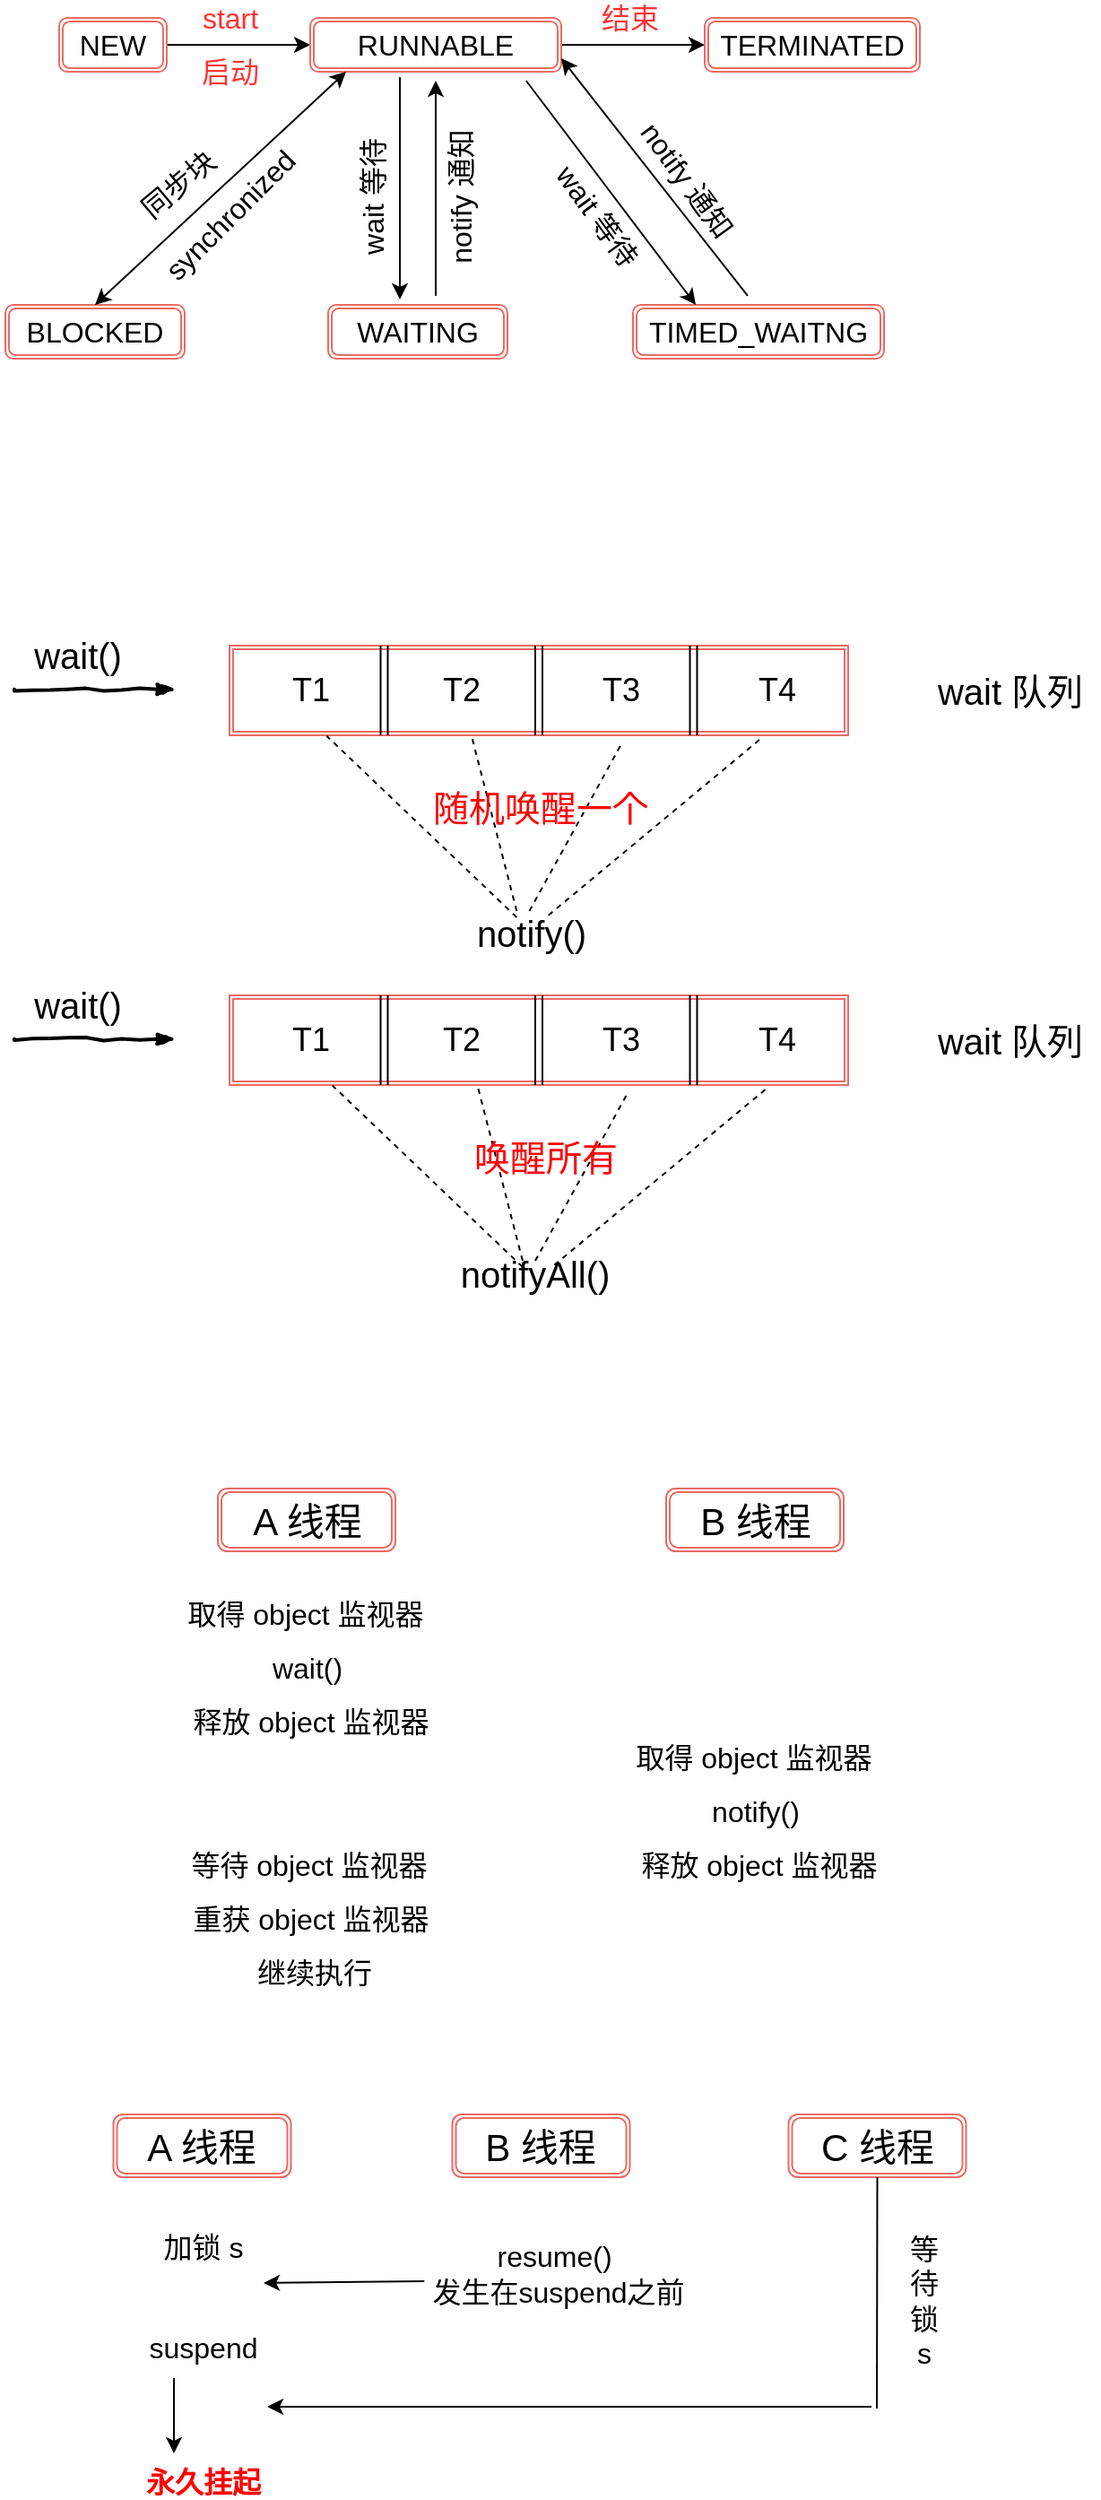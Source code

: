 <mxfile version="13.2.4" type="github">
  <diagram id="7V9XfepWq6q0ct7LiVDt" name="第 1 页">
    <mxGraphModel dx="1173" dy="618" grid="0" gridSize="10" guides="1" tooltips="1" connect="1" arrows="1" fold="1" page="1" pageScale="1" pageWidth="827" pageHeight="1169" math="0" shadow="0">
      <root>
        <mxCell id="0" />
        <mxCell id="1" parent="0" />
        <mxCell id="7kAsBeAOpMIS0uamsO2Z-6" style="edgeStyle=orthogonalEdgeStyle;rounded=0;orthogonalLoop=1;jettySize=auto;html=1;exitX=1;exitY=0.5;exitDx=0;exitDy=0;entryX=0;entryY=0.5;entryDx=0;entryDy=0;" parent="1" source="7kAsBeAOpMIS0uamsO2Z-3" target="7kAsBeAOpMIS0uamsO2Z-4" edge="1">
          <mxGeometry relative="1" as="geometry" />
        </mxCell>
        <mxCell id="7kAsBeAOpMIS0uamsO2Z-3" value="&lt;font style=&quot;font-size: 16px&quot;&gt;NEW&lt;/font&gt;" style="shape=ext;double=1;rounded=1;whiteSpace=wrap;html=1;strokeColor=#EA6B66;" parent="1" vertex="1">
          <mxGeometry x="150" y="430" width="60" height="30" as="geometry" />
        </mxCell>
        <mxCell id="7kAsBeAOpMIS0uamsO2Z-9" style="edgeStyle=orthogonalEdgeStyle;rounded=0;orthogonalLoop=1;jettySize=auto;html=1;exitX=1;exitY=0.5;exitDx=0;exitDy=0;entryX=0;entryY=0.5;entryDx=0;entryDy=0;" parent="1" source="7kAsBeAOpMIS0uamsO2Z-4" target="7kAsBeAOpMIS0uamsO2Z-5" edge="1">
          <mxGeometry relative="1" as="geometry" />
        </mxCell>
        <mxCell id="7kAsBeAOpMIS0uamsO2Z-18" style="rounded=0;orthogonalLoop=1;jettySize=auto;html=1;entryX=0.4;entryY=-0.1;entryDx=0;entryDy=0;entryPerimeter=0;" parent="1" target="7kAsBeAOpMIS0uamsO2Z-12" edge="1">
          <mxGeometry relative="1" as="geometry">
            <mxPoint x="340" y="463" as="sourcePoint" />
          </mxGeometry>
        </mxCell>
        <mxCell id="7kAsBeAOpMIS0uamsO2Z-4" value="&lt;font style=&quot;font-size: 16px&quot;&gt;RUNNABLE&lt;/font&gt;" style="shape=ext;double=1;rounded=1;whiteSpace=wrap;html=1;strokeColor=#EA6B66;" parent="1" vertex="1">
          <mxGeometry x="290" y="430" width="140" height="30" as="geometry" />
        </mxCell>
        <mxCell id="7kAsBeAOpMIS0uamsO2Z-5" value="&lt;font style=&quot;font-size: 16px&quot;&gt;TERMINATED&lt;/font&gt;" style="shape=ext;double=1;rounded=1;whiteSpace=wrap;html=1;strokeColor=#EA6B66;" parent="1" vertex="1">
          <mxGeometry x="510" y="430" width="120" height="30" as="geometry" />
        </mxCell>
        <mxCell id="7kAsBeAOpMIS0uamsO2Z-7" value="&lt;font style=&quot;font-size: 16px&quot; color=&quot;#ff3333&quot;&gt;start&lt;/font&gt;" style="text;html=1;align=center;verticalAlign=middle;resizable=0;points=[];autosize=1;" parent="1" vertex="1">
          <mxGeometry x="220" y="420" width="50" height="20" as="geometry" />
        </mxCell>
        <mxCell id="7kAsBeAOpMIS0uamsO2Z-8" value="&lt;font style=&quot;font-size: 16px&quot; color=&quot;#ff3333&quot;&gt;启动&lt;/font&gt;" style="text;html=1;align=center;verticalAlign=middle;resizable=0;points=[];autosize=1;" parent="1" vertex="1">
          <mxGeometry x="220" y="450" width="50" height="20" as="geometry" />
        </mxCell>
        <mxCell id="7kAsBeAOpMIS0uamsO2Z-10" value="&lt;font style=&quot;font-size: 16px&quot; color=&quot;#ff3333&quot;&gt;结束&lt;/font&gt;" style="text;html=1;align=center;verticalAlign=middle;resizable=0;points=[];autosize=1;" parent="1" vertex="1">
          <mxGeometry x="443" y="420" width="50" height="20" as="geometry" />
        </mxCell>
        <mxCell id="7kAsBeAOpMIS0uamsO2Z-11" value="&lt;font style=&quot;font-size: 16px&quot;&gt;BLOCKED&lt;/font&gt;" style="shape=ext;double=1;rounded=1;whiteSpace=wrap;html=1;strokeColor=#EA6B66;" parent="1" vertex="1">
          <mxGeometry x="120" y="590" width="100" height="30" as="geometry" />
        </mxCell>
        <mxCell id="7kAsBeAOpMIS0uamsO2Z-12" value="&lt;span style=&quot;font-size: 16px&quot;&gt;WAITING&lt;/span&gt;" style="shape=ext;double=1;rounded=1;whiteSpace=wrap;html=1;strokeColor=#EA6B66;" parent="1" vertex="1">
          <mxGeometry x="300" y="590" width="100" height="30" as="geometry" />
        </mxCell>
        <mxCell id="7kAsBeAOpMIS0uamsO2Z-13" value="&lt;span style=&quot;font-size: 16px&quot;&gt;TIMED_WAITNG&lt;br&gt;&lt;/span&gt;" style="shape=ext;double=1;rounded=1;whiteSpace=wrap;html=1;strokeColor=#EA6B66;" parent="1" vertex="1">
          <mxGeometry x="470" y="590" width="140" height="30" as="geometry" />
        </mxCell>
        <mxCell id="7kAsBeAOpMIS0uamsO2Z-15" value="" style="endArrow=classic;startArrow=classic;html=1;exitX=0.5;exitY=0;exitDx=0;exitDy=0;" parent="1" source="7kAsBeAOpMIS0uamsO2Z-11" edge="1">
          <mxGeometry width="50" height="50" relative="1" as="geometry">
            <mxPoint x="260" y="510" as="sourcePoint" />
            <mxPoint x="310" y="460" as="targetPoint" />
          </mxGeometry>
        </mxCell>
        <mxCell id="7kAsBeAOpMIS0uamsO2Z-16" value="&lt;font style=&quot;font-size: 16px&quot;&gt;同步块&lt;/font&gt;" style="text;html=1;align=center;verticalAlign=middle;resizable=0;points=[];autosize=1;rotation=-40;" parent="1" vertex="1">
          <mxGeometry x="186" y="513" width="60" height="20" as="geometry" />
        </mxCell>
        <mxCell id="7kAsBeAOpMIS0uamsO2Z-17" value="&lt;font style=&quot;font-size: 16px&quot;&gt;synchronized&lt;/font&gt;" style="text;html=1;align=center;verticalAlign=middle;resizable=0;points=[];autosize=1;rotation=-45;" parent="1" vertex="1">
          <mxGeometry x="190" y="530" width="110" height="20" as="geometry" />
        </mxCell>
        <mxCell id="7kAsBeAOpMIS0uamsO2Z-19" style="rounded=0;orthogonalLoop=1;jettySize=auto;html=1;exitX=0.6;exitY=-0.167;exitDx=0;exitDy=0;exitPerimeter=0;" parent="1" source="7kAsBeAOpMIS0uamsO2Z-12" edge="1">
          <mxGeometry relative="1" as="geometry">
            <mxPoint x="360" y="566" as="sourcePoint" />
            <mxPoint x="360" y="465" as="targetPoint" />
          </mxGeometry>
        </mxCell>
        <mxCell id="7kAsBeAOpMIS0uamsO2Z-20" value="&lt;font style=&quot;font-size: 16px&quot;&gt;wait 等待&lt;/font&gt;" style="text;html=1;align=center;verticalAlign=middle;resizable=0;points=[];autosize=1;rotation=-90;" parent="1" vertex="1">
          <mxGeometry x="285" y="520" width="80" height="20" as="geometry" />
        </mxCell>
        <mxCell id="7kAsBeAOpMIS0uamsO2Z-21" value="&lt;font style=&quot;font-size: 16px&quot;&gt;notify 通知&lt;/font&gt;" style="text;html=1;align=center;verticalAlign=middle;resizable=0;points=[];autosize=1;rotation=-90;" parent="1" vertex="1">
          <mxGeometry x="329" y="520" width="90" height="20" as="geometry" />
        </mxCell>
        <mxCell id="7kAsBeAOpMIS0uamsO2Z-22" style="rounded=0;orthogonalLoop=1;jettySize=auto;html=1;entryX=0.25;entryY=0;entryDx=0;entryDy=0;exitX=0.86;exitY=1.167;exitDx=0;exitDy=0;exitPerimeter=0;" parent="1" source="7kAsBeAOpMIS0uamsO2Z-4" target="7kAsBeAOpMIS0uamsO2Z-13" edge="1">
          <mxGeometry relative="1" as="geometry">
            <mxPoint x="414" y="470" as="sourcePoint" />
            <mxPoint x="414" y="594" as="targetPoint" />
          </mxGeometry>
        </mxCell>
        <mxCell id="7kAsBeAOpMIS0uamsO2Z-23" style="rounded=0;orthogonalLoop=1;jettySize=auto;html=1;exitX=0.457;exitY=-0.167;exitDx=0;exitDy=0;exitPerimeter=0;entryX=1;entryY=0.75;entryDx=0;entryDy=0;" parent="1" source="7kAsBeAOpMIS0uamsO2Z-13" target="7kAsBeAOpMIS0uamsO2Z-4" edge="1">
          <mxGeometry relative="1" as="geometry">
            <mxPoint x="360" y="594.99" as="sourcePoint" />
            <mxPoint x="360" y="475.01" as="targetPoint" />
          </mxGeometry>
        </mxCell>
        <mxCell id="7kAsBeAOpMIS0uamsO2Z-24" value="&lt;font style=&quot;font-size: 16px&quot;&gt;wait 等待&lt;/font&gt;" style="text;html=1;align=center;verticalAlign=middle;resizable=0;points=[];autosize=1;rotation=54;" parent="1" vertex="1">
          <mxGeometry x="410" y="530" width="80" height="20" as="geometry" />
        </mxCell>
        <mxCell id="7kAsBeAOpMIS0uamsO2Z-25" value="&lt;font style=&quot;font-size: 16px&quot;&gt;notify 通知&lt;/font&gt;" style="text;html=1;align=center;verticalAlign=middle;resizable=0;points=[];autosize=1;rotation=54;" parent="1" vertex="1">
          <mxGeometry x="455" y="510" width="90" height="20" as="geometry" />
        </mxCell>
        <mxCell id="7kAsBeAOpMIS0uamsO2Z-26" value="" style="shape=ext;double=1;rounded=0;whiteSpace=wrap;html=1;strokeColor=#EA6B66;" parent="1" vertex="1">
          <mxGeometry x="245" y="780" width="345" height="50" as="geometry" />
        </mxCell>
        <mxCell id="7kAsBeAOpMIS0uamsO2Z-27" style="edgeStyle=none;rounded=0;orthogonalLoop=1;jettySize=auto;html=1;exitX=0.25;exitY=0;exitDx=0;exitDy=0;entryX=0.25;entryY=1;entryDx=0;entryDy=0;shape=link;" parent="1" source="7kAsBeAOpMIS0uamsO2Z-26" target="7kAsBeAOpMIS0uamsO2Z-26" edge="1">
          <mxGeometry relative="1" as="geometry" />
        </mxCell>
        <mxCell id="7kAsBeAOpMIS0uamsO2Z-28" style="edgeStyle=none;rounded=0;orthogonalLoop=1;jettySize=auto;html=1;exitX=0.5;exitY=0;exitDx=0;exitDy=0;entryX=0.5;entryY=1;entryDx=0;entryDy=0;shape=link;" parent="1" source="7kAsBeAOpMIS0uamsO2Z-26" target="7kAsBeAOpMIS0uamsO2Z-26" edge="1">
          <mxGeometry relative="1" as="geometry" />
        </mxCell>
        <mxCell id="7kAsBeAOpMIS0uamsO2Z-29" style="edgeStyle=none;rounded=0;orthogonalLoop=1;jettySize=auto;html=1;exitX=0.75;exitY=0;exitDx=0;exitDy=0;entryX=0.75;entryY=1;entryDx=0;entryDy=0;shape=link;" parent="1" source="7kAsBeAOpMIS0uamsO2Z-26" target="7kAsBeAOpMIS0uamsO2Z-26" edge="1">
          <mxGeometry relative="1" as="geometry" />
        </mxCell>
        <mxCell id="7kAsBeAOpMIS0uamsO2Z-30" value="&lt;font style=&quot;font-size: 18px&quot;&gt;T1&lt;/font&gt;" style="text;html=1;align=center;verticalAlign=middle;resizable=0;points=[];autosize=1;" parent="1" vertex="1">
          <mxGeometry x="270" y="795" width="40" height="20" as="geometry" />
        </mxCell>
        <mxCell id="7kAsBeAOpMIS0uamsO2Z-31" value="&lt;font style=&quot;font-size: 18px&quot;&gt;T2&lt;/font&gt;" style="text;html=1;align=center;verticalAlign=middle;resizable=0;points=[];autosize=1;" parent="1" vertex="1">
          <mxGeometry x="354" y="795" width="40" height="20" as="geometry" />
        </mxCell>
        <mxCell id="7kAsBeAOpMIS0uamsO2Z-32" value="&lt;font style=&quot;font-size: 18px&quot;&gt;T3&lt;/font&gt;" style="text;html=1;align=center;verticalAlign=middle;resizable=0;points=[];autosize=1;" parent="1" vertex="1">
          <mxGeometry x="443" y="795" width="40" height="20" as="geometry" />
        </mxCell>
        <mxCell id="7kAsBeAOpMIS0uamsO2Z-33" value="&lt;font style=&quot;font-size: 18px&quot;&gt;T4&lt;/font&gt;" style="text;html=1;align=center;verticalAlign=middle;resizable=0;points=[];autosize=1;" parent="1" vertex="1">
          <mxGeometry x="530" y="795" width="40" height="20" as="geometry" />
        </mxCell>
        <mxCell id="7kAsBeAOpMIS0uamsO2Z-35" value="&lt;font style=&quot;font-size: 20px&quot;&gt;wait 队列&lt;/font&gt;" style="text;html=1;align=center;verticalAlign=middle;resizable=0;points=[];autosize=1;" parent="1" vertex="1">
          <mxGeometry x="630" y="795" width="100" height="20" as="geometry" />
        </mxCell>
        <mxCell id="7kAsBeAOpMIS0uamsO2Z-36" value="&lt;font style=&quot;font-size: 20px&quot;&gt;wait()&lt;/font&gt;" style="text;html=1;align=center;verticalAlign=middle;resizable=0;points=[];autosize=1;" parent="1" vertex="1">
          <mxGeometry x="130" y="775" width="60" height="20" as="geometry" />
        </mxCell>
        <mxCell id="7kAsBeAOpMIS0uamsO2Z-37" value="" style="rounded=0;comic=1;strokeWidth=2;endArrow=blockThin;html=1;fontFamily=Comic Sans MS;fontStyle=1;" parent="1" edge="1">
          <mxGeometry width="50" height="50" relative="1" as="geometry">
            <mxPoint x="125" y="804.41" as="sourcePoint" />
            <mxPoint x="215" y="804.41" as="targetPoint" />
          </mxGeometry>
        </mxCell>
        <mxCell id="7kAsBeAOpMIS0uamsO2Z-38" value="" style="shape=ext;double=1;rounded=0;whiteSpace=wrap;html=1;strokeColor=#EA6B66;" parent="1" vertex="1">
          <mxGeometry x="245" y="975" width="345" height="50" as="geometry" />
        </mxCell>
        <mxCell id="7kAsBeAOpMIS0uamsO2Z-39" style="edgeStyle=none;rounded=0;orthogonalLoop=1;jettySize=auto;html=1;exitX=0.25;exitY=0;exitDx=0;exitDy=0;entryX=0.25;entryY=1;entryDx=0;entryDy=0;shape=link;" parent="1" source="7kAsBeAOpMIS0uamsO2Z-38" target="7kAsBeAOpMIS0uamsO2Z-38" edge="1">
          <mxGeometry relative="1" as="geometry" />
        </mxCell>
        <mxCell id="7kAsBeAOpMIS0uamsO2Z-40" style="edgeStyle=none;rounded=0;orthogonalLoop=1;jettySize=auto;html=1;exitX=0.5;exitY=0;exitDx=0;exitDy=0;entryX=0.5;entryY=1;entryDx=0;entryDy=0;shape=link;" parent="1" source="7kAsBeAOpMIS0uamsO2Z-38" target="7kAsBeAOpMIS0uamsO2Z-38" edge="1">
          <mxGeometry relative="1" as="geometry" />
        </mxCell>
        <mxCell id="7kAsBeAOpMIS0uamsO2Z-41" style="edgeStyle=none;rounded=0;orthogonalLoop=1;jettySize=auto;html=1;exitX=0.75;exitY=0;exitDx=0;exitDy=0;entryX=0.75;entryY=1;entryDx=0;entryDy=0;shape=link;" parent="1" source="7kAsBeAOpMIS0uamsO2Z-38" target="7kAsBeAOpMIS0uamsO2Z-38" edge="1">
          <mxGeometry relative="1" as="geometry" />
        </mxCell>
        <mxCell id="7kAsBeAOpMIS0uamsO2Z-42" value="&lt;font style=&quot;font-size: 18px&quot;&gt;T1&lt;/font&gt;" style="text;html=1;align=center;verticalAlign=middle;resizable=0;points=[];autosize=1;" parent="1" vertex="1">
          <mxGeometry x="270" y="990" width="40" height="20" as="geometry" />
        </mxCell>
        <mxCell id="7kAsBeAOpMIS0uamsO2Z-43" value="&lt;font style=&quot;font-size: 18px&quot;&gt;T2&lt;/font&gt;" style="text;html=1;align=center;verticalAlign=middle;resizable=0;points=[];autosize=1;" parent="1" vertex="1">
          <mxGeometry x="354" y="990" width="40" height="20" as="geometry" />
        </mxCell>
        <mxCell id="7kAsBeAOpMIS0uamsO2Z-44" value="&lt;font style=&quot;font-size: 18px&quot;&gt;T3&lt;/font&gt;" style="text;html=1;align=center;verticalAlign=middle;resizable=0;points=[];autosize=1;" parent="1" vertex="1">
          <mxGeometry x="443" y="990" width="40" height="20" as="geometry" />
        </mxCell>
        <mxCell id="7kAsBeAOpMIS0uamsO2Z-45" value="&lt;font style=&quot;font-size: 18px&quot;&gt;T4&lt;/font&gt;" style="text;html=1;align=center;verticalAlign=middle;resizable=0;points=[];autosize=1;" parent="1" vertex="1">
          <mxGeometry x="530" y="990" width="40" height="20" as="geometry" />
        </mxCell>
        <mxCell id="7kAsBeAOpMIS0uamsO2Z-46" value="&lt;font style=&quot;font-size: 20px&quot;&gt;wait 队列&lt;/font&gt;" style="text;html=1;align=center;verticalAlign=middle;resizable=0;points=[];autosize=1;" parent="1" vertex="1">
          <mxGeometry x="630" y="990" width="100" height="20" as="geometry" />
        </mxCell>
        <mxCell id="7kAsBeAOpMIS0uamsO2Z-47" value="&lt;font style=&quot;font-size: 20px&quot;&gt;wait()&lt;/font&gt;" style="text;html=1;align=center;verticalAlign=middle;resizable=0;points=[];autosize=1;" parent="1" vertex="1">
          <mxGeometry x="130" y="970" width="60" height="20" as="geometry" />
        </mxCell>
        <mxCell id="7kAsBeAOpMIS0uamsO2Z-48" value="" style="rounded=0;comic=1;strokeWidth=2;endArrow=blockThin;html=1;fontFamily=Comic Sans MS;fontStyle=1;" parent="1" edge="1">
          <mxGeometry width="50" height="50" relative="1" as="geometry">
            <mxPoint x="125" y="999.41" as="sourcePoint" />
            <mxPoint x="215" y="999.41" as="targetPoint" />
          </mxGeometry>
        </mxCell>
        <mxCell id="7kAsBeAOpMIS0uamsO2Z-50" value="&lt;font style=&quot;font-size: 20px&quot;&gt;notify()&lt;/font&gt;" style="text;html=1;align=center;verticalAlign=middle;resizable=0;points=[];autosize=1;" parent="1" vertex="1">
          <mxGeometry x="373" y="930" width="80" height="20" as="geometry" />
        </mxCell>
        <mxCell id="7kAsBeAOpMIS0uamsO2Z-52" value="" style="endArrow=none;dashed=1;html=1;exitX=0.402;exitY=-0.1;exitDx=0;exitDy=0;exitPerimeter=0;entryX=0.391;entryY=1;entryDx=0;entryDy=0;entryPerimeter=0;" parent="1" source="7kAsBeAOpMIS0uamsO2Z-50" target="7kAsBeAOpMIS0uamsO2Z-26" edge="1">
          <mxGeometry width="50" height="50" relative="1" as="geometry">
            <mxPoint x="250" y="920" as="sourcePoint" />
            <mxPoint x="380" y="840" as="targetPoint" />
          </mxGeometry>
        </mxCell>
        <mxCell id="7kAsBeAOpMIS0uamsO2Z-53" value="" style="endArrow=none;dashed=1;html=1;exitX=0.49;exitY=-0.1;exitDx=0;exitDy=0;exitPerimeter=0;entryX=0.635;entryY=1.078;entryDx=0;entryDy=0;entryPerimeter=0;" parent="1" source="7kAsBeAOpMIS0uamsO2Z-50" target="7kAsBeAOpMIS0uamsO2Z-26" edge="1">
          <mxGeometry width="50" height="50" relative="1" as="geometry">
            <mxPoint x="415.16" y="898" as="sourcePoint" />
            <mxPoint x="389.895" y="840" as="targetPoint" />
          </mxGeometry>
        </mxCell>
        <mxCell id="7kAsBeAOpMIS0uamsO2Z-54" value="" style="endArrow=none;dashed=1;html=1;entryX=0.157;entryY=1.007;entryDx=0;entryDy=0;entryPerimeter=0;exitX=0.402;exitY=0.076;exitDx=0;exitDy=0;exitPerimeter=0;" parent="1" source="7kAsBeAOpMIS0uamsO2Z-50" target="7kAsBeAOpMIS0uamsO2Z-26" edge="1">
          <mxGeometry width="50" height="50" relative="1" as="geometry">
            <mxPoint x="400" y="890" as="sourcePoint" />
            <mxPoint x="399.895" y="850" as="targetPoint" />
          </mxGeometry>
        </mxCell>
        <mxCell id="7kAsBeAOpMIS0uamsO2Z-55" value="" style="endArrow=none;dashed=1;html=1;exitX=0.623;exitY=0.018;exitDx=0;exitDy=0;exitPerimeter=0;entryX=0.86;entryY=1.031;entryDx=0;entryDy=0;entryPerimeter=0;" parent="1" source="7kAsBeAOpMIS0uamsO2Z-50" target="7kAsBeAOpMIS0uamsO2Z-26" edge="1">
          <mxGeometry width="50" height="50" relative="1" as="geometry">
            <mxPoint x="435.16" y="918" as="sourcePoint" />
            <mxPoint x="409.895" y="860" as="targetPoint" />
          </mxGeometry>
        </mxCell>
        <mxCell id="7kAsBeAOpMIS0uamsO2Z-57" value="&lt;font style=&quot;font-size: 20px&quot; color=&quot;#ff0000&quot;&gt;随机唤醒一个&lt;/font&gt;" style="text;html=1;align=center;verticalAlign=middle;resizable=0;points=[];autosize=1;" parent="1" vertex="1">
          <mxGeometry x="348" y="860" width="140" height="20" as="geometry" />
        </mxCell>
        <mxCell id="7kAsBeAOpMIS0uamsO2Z-78" value="" style="endArrow=none;dashed=1;html=1;exitX=0.402;exitY=-0.1;exitDx=0;exitDy=0;exitPerimeter=0;entryX=0.391;entryY=1;entryDx=0;entryDy=0;entryPerimeter=0;" parent="1" edge="1">
          <mxGeometry width="50" height="50" relative="1" as="geometry">
            <mxPoint x="408.46" y="1123" as="sourcePoint" />
            <mxPoint x="383.195" y="1025" as="targetPoint" />
          </mxGeometry>
        </mxCell>
        <mxCell id="7kAsBeAOpMIS0uamsO2Z-79" value="" style="endArrow=none;dashed=1;html=1;exitX=0.49;exitY=-0.1;exitDx=0;exitDy=0;exitPerimeter=0;entryX=0.635;entryY=1.078;entryDx=0;entryDy=0;entryPerimeter=0;" parent="1" edge="1">
          <mxGeometry width="50" height="50" relative="1" as="geometry">
            <mxPoint x="415.5" y="1123" as="sourcePoint" />
            <mxPoint x="467.375" y="1028.9" as="targetPoint" />
          </mxGeometry>
        </mxCell>
        <mxCell id="7kAsBeAOpMIS0uamsO2Z-80" value="" style="endArrow=none;dashed=1;html=1;entryX=0.157;entryY=1.007;entryDx=0;entryDy=0;entryPerimeter=0;exitX=0.402;exitY=0.076;exitDx=0;exitDy=0;exitPerimeter=0;" parent="1" edge="1">
          <mxGeometry width="50" height="50" relative="1" as="geometry">
            <mxPoint x="408.46" y="1126.52" as="sourcePoint" />
            <mxPoint x="302.465" y="1025.35" as="targetPoint" />
          </mxGeometry>
        </mxCell>
        <mxCell id="7kAsBeAOpMIS0uamsO2Z-81" value="" style="endArrow=none;dashed=1;html=1;exitX=0.623;exitY=0.018;exitDx=0;exitDy=0;exitPerimeter=0;entryX=0.86;entryY=1.031;entryDx=0;entryDy=0;entryPerimeter=0;" parent="1" edge="1">
          <mxGeometry width="50" height="50" relative="1" as="geometry">
            <mxPoint x="426.14" y="1125.36" as="sourcePoint" />
            <mxPoint x="545.0" y="1026.55" as="targetPoint" />
          </mxGeometry>
        </mxCell>
        <mxCell id="7kAsBeAOpMIS0uamsO2Z-82" value="&lt;font style=&quot;font-size: 20px&quot; color=&quot;#ff0000&quot;&gt;唤醒所有&lt;/font&gt;" style="text;html=1;align=center;verticalAlign=middle;resizable=0;points=[];autosize=1;" parent="1" vertex="1">
          <mxGeometry x="371.3" y="1055" width="100" height="20" as="geometry" />
        </mxCell>
        <mxCell id="7kAsBeAOpMIS0uamsO2Z-83" value="&lt;font style=&quot;font-size: 20px&quot;&gt;notifyAll()&lt;/font&gt;" style="text;html=1;align=center;verticalAlign=middle;resizable=0;points=[];autosize=1;" parent="1" vertex="1">
          <mxGeometry x="365" y="1120" width="100" height="20" as="geometry" />
        </mxCell>
        <mxCell id="7kAsBeAOpMIS0uamsO2Z-84" value="&lt;font style=&quot;font-size: 21px&quot;&gt;A 线程&lt;/font&gt;" style="shape=ext;double=1;rounded=1;whiteSpace=wrap;html=1;strokeColor=#EA6B66;" parent="1" vertex="1">
          <mxGeometry x="238.5" y="1250" width="99" height="35" as="geometry" />
        </mxCell>
        <mxCell id="O-rqVL9fZ_bVvq_ST2t6-1" value="&lt;span style=&quot;font-size: 21px&quot;&gt;B 线程&lt;/span&gt;" style="shape=ext;double=1;rounded=1;whiteSpace=wrap;html=1;strokeColor=#EA6B66;" vertex="1" parent="1">
          <mxGeometry x="488.5" y="1250" width="99" height="35" as="geometry" />
        </mxCell>
        <mxCell id="O-rqVL9fZ_bVvq_ST2t6-2" value="&lt;font style=&quot;font-size: 16px&quot;&gt;取得 object 监视器&lt;/font&gt;" style="text;html=1;align=center;verticalAlign=middle;resizable=0;points=[];autosize=1;" vertex="1" parent="1">
          <mxGeometry x="212" y="1310" width="150" height="20" as="geometry" />
        </mxCell>
        <mxCell id="O-rqVL9fZ_bVvq_ST2t6-3" value="&lt;span style=&quot;font-size: 16px&quot;&gt;wait()&lt;/span&gt;" style="text;html=1;align=center;verticalAlign=middle;resizable=0;points=[];autosize=1;" vertex="1" parent="1">
          <mxGeometry x="263" y="1340" width="50" height="20" as="geometry" />
        </mxCell>
        <mxCell id="O-rqVL9fZ_bVvq_ST2t6-4" value="&lt;span style=&quot;font-size: 16px&quot;&gt;释放 object 监视器&lt;/span&gt;" style="text;html=1;align=center;verticalAlign=middle;resizable=0;points=[];autosize=1;" vertex="1" parent="1">
          <mxGeometry x="215" y="1370" width="150" height="20" as="geometry" />
        </mxCell>
        <mxCell id="O-rqVL9fZ_bVvq_ST2t6-6" value="&lt;font style=&quot;font-size: 16px&quot;&gt;取得 object 监视器&lt;/font&gt;" style="text;html=1;align=center;verticalAlign=middle;resizable=0;points=[];autosize=1;" vertex="1" parent="1">
          <mxGeometry x="461.5" y="1390" width="150" height="20" as="geometry" />
        </mxCell>
        <mxCell id="O-rqVL9fZ_bVvq_ST2t6-7" value="&lt;span style=&quot;font-size: 16px&quot;&gt;notify()&lt;/span&gt;" style="text;html=1;align=center;verticalAlign=middle;resizable=0;points=[];autosize=1;" vertex="1" parent="1">
          <mxGeometry x="507.5" y="1420" width="60" height="20" as="geometry" />
        </mxCell>
        <mxCell id="O-rqVL9fZ_bVvq_ST2t6-8" value="&lt;span style=&quot;font-size: 16px&quot;&gt;释放 object 监视器&lt;/span&gt;" style="text;html=1;align=center;verticalAlign=middle;resizable=0;points=[];autosize=1;" vertex="1" parent="1">
          <mxGeometry x="464.5" y="1450" width="150" height="20" as="geometry" />
        </mxCell>
        <mxCell id="O-rqVL9fZ_bVvq_ST2t6-9" value="&lt;font style=&quot;font-size: 16px&quot;&gt;等待 object 监视器&lt;/font&gt;" style="text;html=1;align=center;verticalAlign=middle;resizable=0;points=[];autosize=1;" vertex="1" parent="1">
          <mxGeometry x="214" y="1450" width="150" height="20" as="geometry" />
        </mxCell>
        <mxCell id="O-rqVL9fZ_bVvq_ST2t6-10" value="&lt;span style=&quot;font-size: 16px&quot;&gt;重获 object 监视器&lt;/span&gt;" style="text;html=1;align=center;verticalAlign=middle;resizable=0;points=[];autosize=1;" vertex="1" parent="1">
          <mxGeometry x="215" y="1480" width="150" height="20" as="geometry" />
        </mxCell>
        <mxCell id="O-rqVL9fZ_bVvq_ST2t6-11" value="&lt;span style=&quot;font-size: 16px&quot;&gt;继续执行&lt;/span&gt;" style="text;html=1;align=center;verticalAlign=middle;resizable=0;points=[];autosize=1;" vertex="1" parent="1">
          <mxGeometry x="252" y="1510" width="80" height="20" as="geometry" />
        </mxCell>
        <mxCell id="O-rqVL9fZ_bVvq_ST2t6-12" value="&lt;font style=&quot;font-size: 21px&quot;&gt;A 线程&lt;/font&gt;" style="shape=ext;double=1;rounded=1;whiteSpace=wrap;html=1;strokeColor=#EA6B66;" vertex="1" parent="1">
          <mxGeometry x="180.25" y="1599" width="99" height="35" as="geometry" />
        </mxCell>
        <mxCell id="O-rqVL9fZ_bVvq_ST2t6-13" value="&lt;span style=&quot;font-size: 21px&quot;&gt;B 线程&lt;/span&gt;" style="shape=ext;double=1;rounded=1;whiteSpace=wrap;html=1;strokeColor=#EA6B66;" vertex="1" parent="1">
          <mxGeometry x="369.25" y="1599" width="99" height="35" as="geometry" />
        </mxCell>
        <mxCell id="O-rqVL9fZ_bVvq_ST2t6-14" value="&lt;span style=&quot;font-size: 21px&quot;&gt;C 线程&lt;/span&gt;" style="shape=ext;double=1;rounded=1;whiteSpace=wrap;html=1;strokeColor=#EA6B66;" vertex="1" parent="1">
          <mxGeometry x="556.75" y="1599" width="99" height="35" as="geometry" />
        </mxCell>
        <mxCell id="O-rqVL9fZ_bVvq_ST2t6-15" value="&lt;span style=&quot;font-size: 16px&quot;&gt;加锁 s&lt;/span&gt;" style="text;html=1;align=center;verticalAlign=middle;resizable=0;points=[];autosize=1;" vertex="1" parent="1">
          <mxGeometry x="203" y="1663" width="54" height="19" as="geometry" />
        </mxCell>
        <mxCell id="O-rqVL9fZ_bVvq_ST2t6-16" value="&lt;span style=&quot;font-size: 16px&quot;&gt;suspend&lt;/span&gt;" style="text;html=1;align=center;verticalAlign=middle;resizable=0;points=[];autosize=1;" vertex="1" parent="1">
          <mxGeometry x="194.25" y="1719" width="71" height="19" as="geometry" />
        </mxCell>
        <mxCell id="O-rqVL9fZ_bVvq_ST2t6-18" value="&lt;span style=&quot;font-size: 16px&quot;&gt;resume()&amp;nbsp;&lt;br&gt;发生在suspend之前&lt;br&gt;&lt;/span&gt;" style="text;html=1;align=center;verticalAlign=middle;resizable=0;points=[];autosize=1;" vertex="1" parent="1">
          <mxGeometry x="352" y="1671" width="151" height="34" as="geometry" />
        </mxCell>
        <mxCell id="O-rqVL9fZ_bVvq_ST2t6-20" value="" style="endArrow=classic;html=1;exitX=0.011;exitY=0.618;exitDx=0;exitDy=0;exitPerimeter=0;" edge="1" parent="1" source="O-rqVL9fZ_bVvq_ST2t6-18">
          <mxGeometry width="50" height="50" relative="1" as="geometry">
            <mxPoint x="345" y="1693" as="sourcePoint" />
            <mxPoint x="264" y="1693" as="targetPoint" />
          </mxGeometry>
        </mxCell>
        <mxCell id="O-rqVL9fZ_bVvq_ST2t6-24" value="" style="endArrow=none;html=1;entryX=0.5;entryY=1;entryDx=0;entryDy=0;" edge="1" parent="1" target="O-rqVL9fZ_bVvq_ST2t6-14">
          <mxGeometry width="50" height="50" relative="1" as="geometry">
            <mxPoint x="606" y="1763" as="sourcePoint" />
            <mxPoint x="429" y="1633" as="targetPoint" />
          </mxGeometry>
        </mxCell>
        <mxCell id="O-rqVL9fZ_bVvq_ST2t6-25" value="" style="endArrow=classic;html=1;" edge="1" parent="1">
          <mxGeometry width="50" height="50" relative="1" as="geometry">
            <mxPoint x="603" y="1762" as="sourcePoint" />
            <mxPoint x="266" y="1762" as="targetPoint" />
          </mxGeometry>
        </mxCell>
        <mxCell id="O-rqVL9fZ_bVvq_ST2t6-27" value="&lt;font style=&quot;font-size: 16px&quot;&gt;等&lt;br&gt;待&lt;br&gt;锁&lt;br&gt;s&lt;/font&gt;" style="text;html=1;align=center;verticalAlign=middle;resizable=0;points=[];autosize=1;" vertex="1" parent="1">
          <mxGeometry x="619" y="1671" width="26" height="64" as="geometry" />
        </mxCell>
        <mxCell id="O-rqVL9fZ_bVvq_ST2t6-28" value="" style="endArrow=classic;html=1;" edge="1" parent="1">
          <mxGeometry width="50" height="50" relative="1" as="geometry">
            <mxPoint x="214" y="1746" as="sourcePoint" />
            <mxPoint x="214" y="1788" as="targetPoint" />
          </mxGeometry>
        </mxCell>
        <mxCell id="O-rqVL9fZ_bVvq_ST2t6-29" value="&lt;span style=&quot;font-size: 16px&quot;&gt;&lt;b&gt;&lt;font color=&quot;#ff0000&quot;&gt;永久挂起&lt;/font&gt;&lt;/b&gt;&lt;/span&gt;" style="text;html=1;align=center;verticalAlign=middle;resizable=0;points=[];autosize=1;" vertex="1" parent="1">
          <mxGeometry x="193" y="1794" width="74" height="19" as="geometry" />
        </mxCell>
      </root>
    </mxGraphModel>
  </diagram>
</mxfile>
